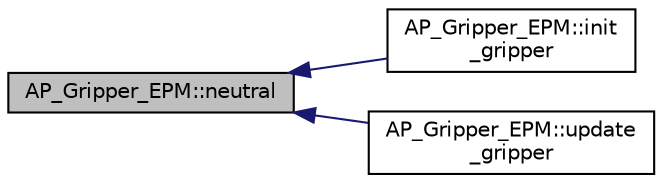 digraph "AP_Gripper_EPM::neutral"
{
 // INTERACTIVE_SVG=YES
  edge [fontname="Helvetica",fontsize="10",labelfontname="Helvetica",labelfontsize="10"];
  node [fontname="Helvetica",fontsize="10",shape=record];
  rankdir="LR";
  Node1 [label="AP_Gripper_EPM::neutral",height=0.2,width=0.4,color="black", fillcolor="grey75", style="filled", fontcolor="black"];
  Node1 -> Node2 [dir="back",color="midnightblue",fontsize="10",style="solid",fontname="Helvetica"];
  Node2 [label="AP_Gripper_EPM::init\l_gripper",height=0.2,width=0.4,color="black", fillcolor="white", style="filled",URL="$classAP__Gripper__EPM.html#a70ec63eb2bf4445989543021d3101a60"];
  Node1 -> Node3 [dir="back",color="midnightblue",fontsize="10",style="solid",fontname="Helvetica"];
  Node3 [label="AP_Gripper_EPM::update\l_gripper",height=0.2,width=0.4,color="black", fillcolor="white", style="filled",URL="$classAP__Gripper__EPM.html#ac83df92cae2a0d173d8dafef3c47cb77"];
}
